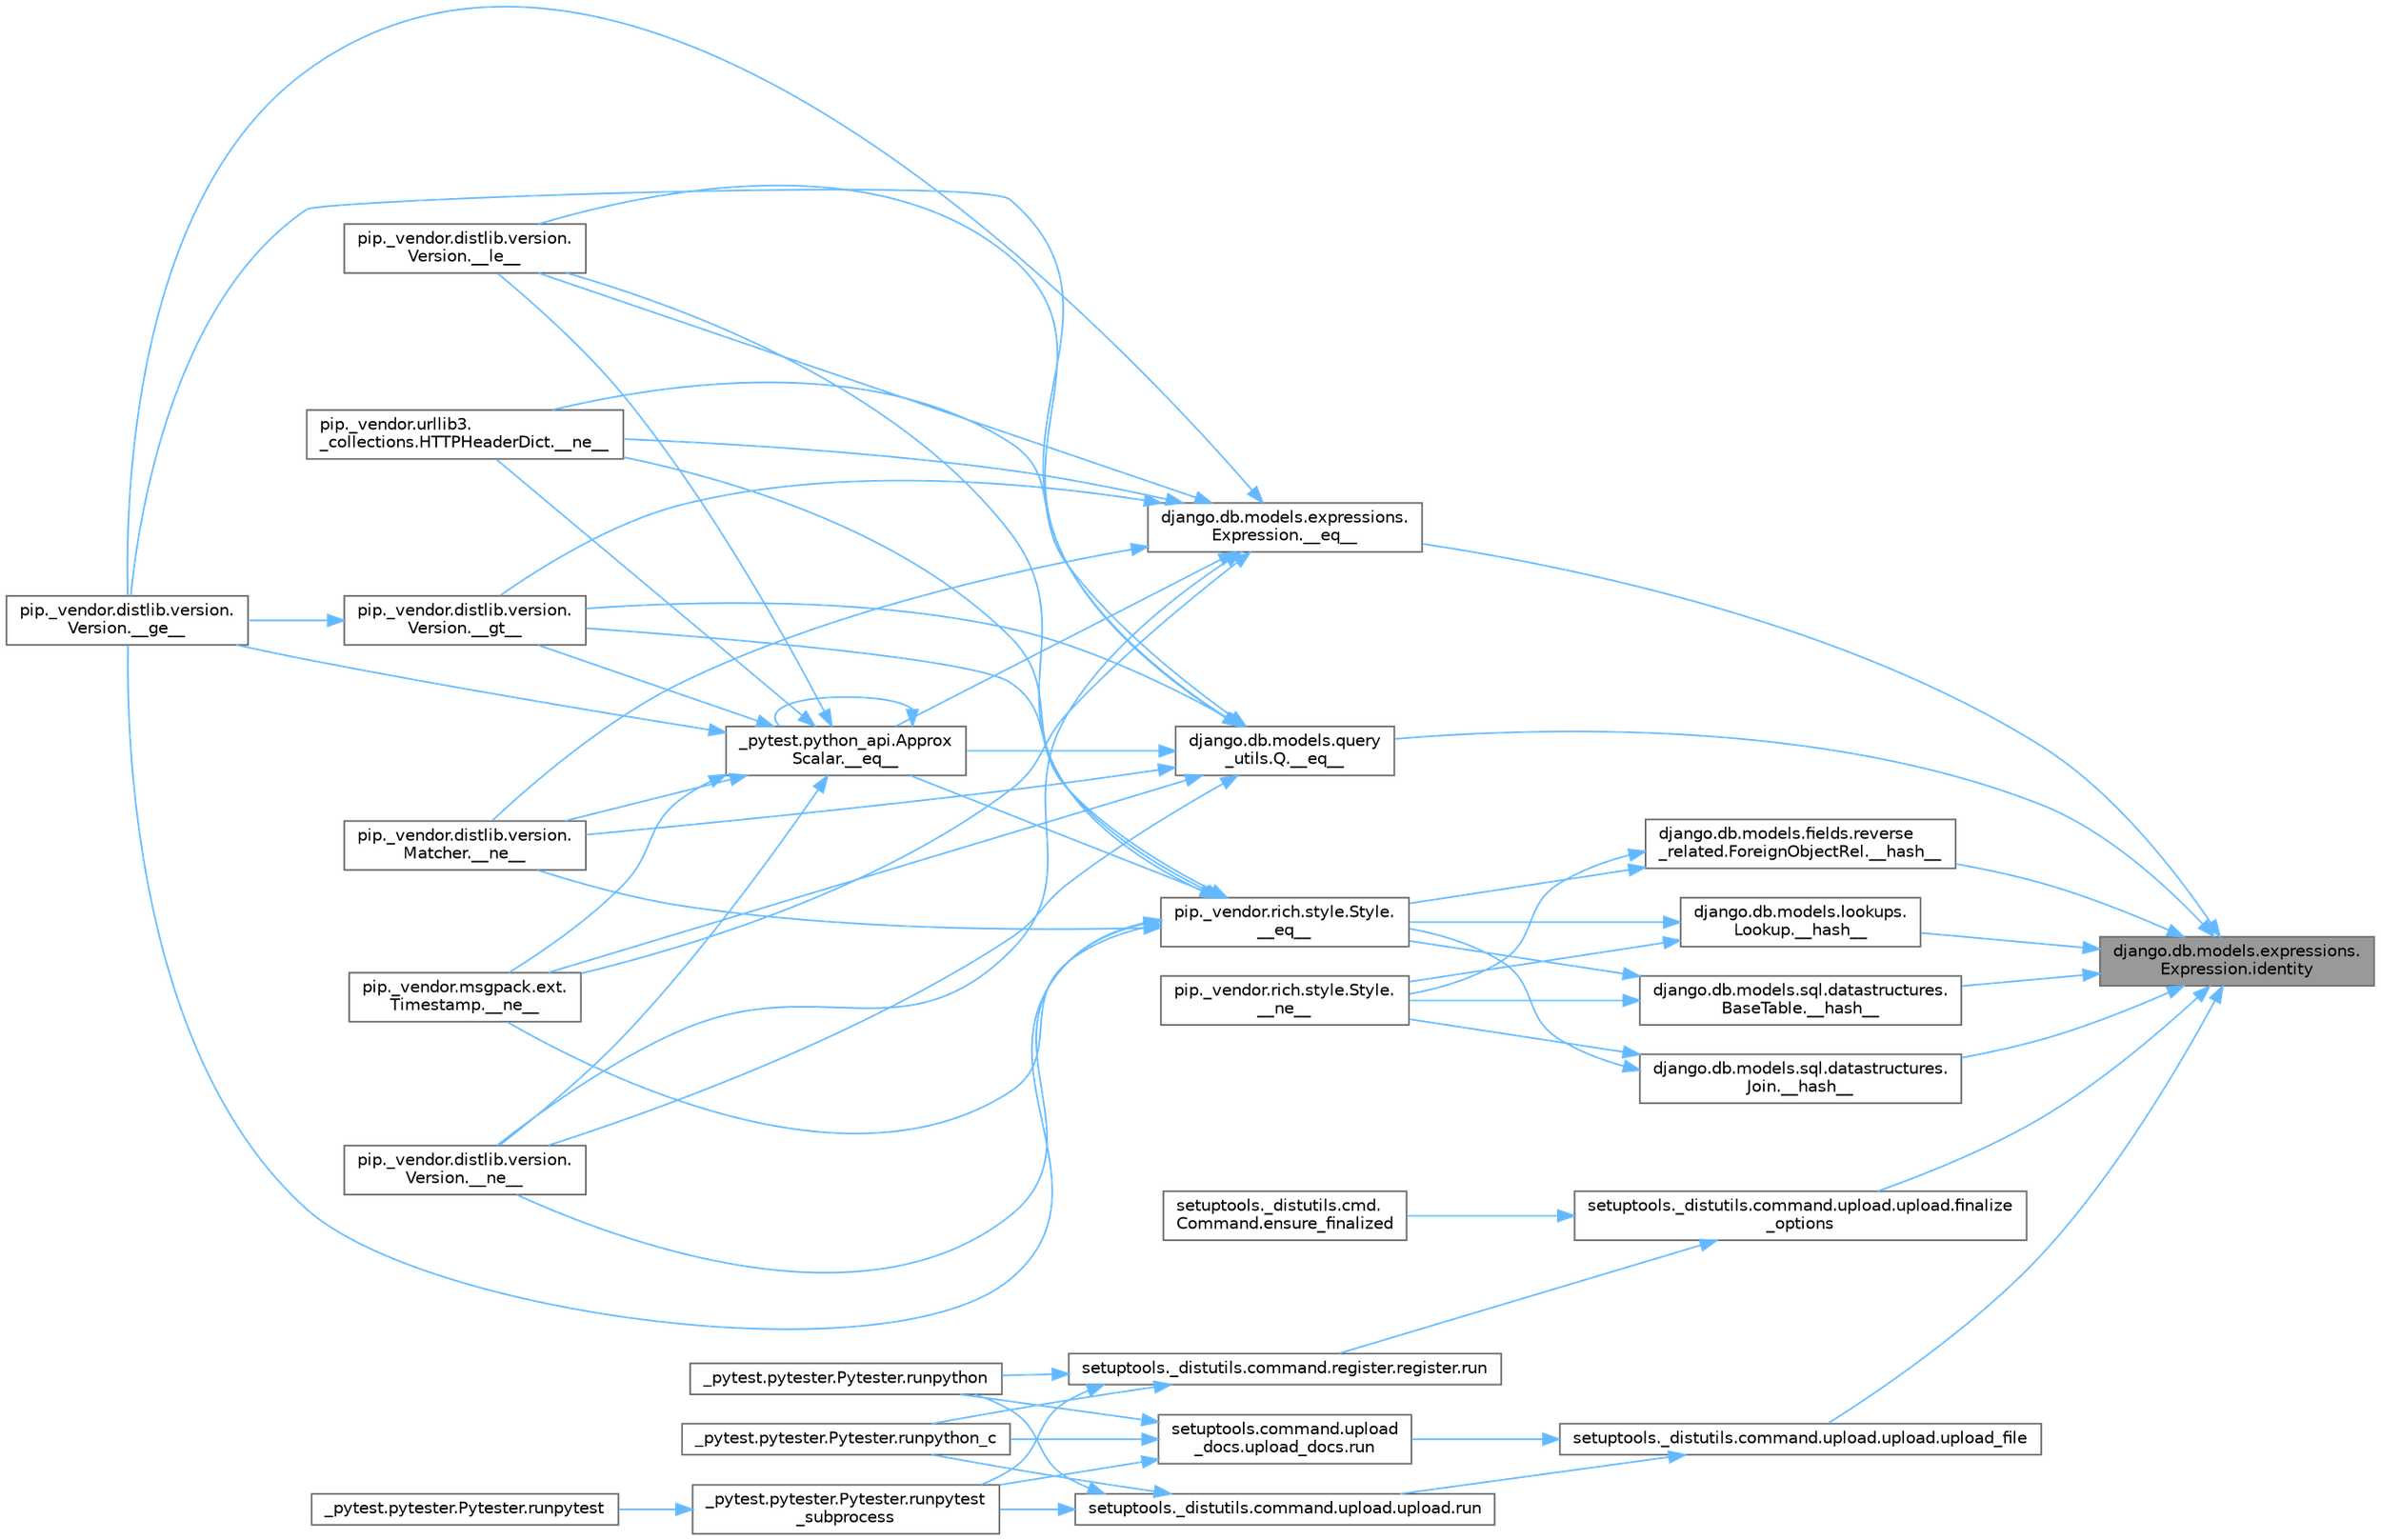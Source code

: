 digraph "django.db.models.expressions.Expression.identity"
{
 // LATEX_PDF_SIZE
  bgcolor="transparent";
  edge [fontname=Helvetica,fontsize=10,labelfontname=Helvetica,labelfontsize=10];
  node [fontname=Helvetica,fontsize=10,shape=box,height=0.2,width=0.4];
  rankdir="RL";
  Node1 [id="Node000001",label="django.db.models.expressions.\lExpression.identity",height=0.2,width=0.4,color="gray40", fillcolor="grey60", style="filled", fontcolor="black",tooltip=" "];
  Node1 -> Node2 [id="edge1_Node000001_Node000002",dir="back",color="steelblue1",style="solid",tooltip=" "];
  Node2 [id="Node000002",label="django.db.models.expressions.\lExpression.__eq__",height=0.2,width=0.4,color="grey40", fillcolor="white", style="filled",URL="$classdjango_1_1db_1_1models_1_1expressions_1_1_expression.html#adb4c2940b4e88b38771aac46593315e1",tooltip=" "];
  Node2 -> Node3 [id="edge2_Node000002_Node000003",dir="back",color="steelblue1",style="solid",tooltip=" "];
  Node3 [id="Node000003",label="_pytest.python_api.Approx\lScalar.__eq__",height=0.2,width=0.4,color="grey40", fillcolor="white", style="filled",URL="$class__pytest_1_1python__api_1_1_approx_scalar.html#af4601ee4ca7409927f88c83ebfc3d923",tooltip=" "];
  Node3 -> Node3 [id="edge3_Node000003_Node000003",dir="back",color="steelblue1",style="solid",tooltip=" "];
  Node3 -> Node4 [id="edge4_Node000003_Node000004",dir="back",color="steelblue1",style="solid",tooltip=" "];
  Node4 [id="Node000004",label="pip._vendor.distlib.version.\lVersion.__ge__",height=0.2,width=0.4,color="grey40", fillcolor="white", style="filled",URL="$classpip_1_1__vendor_1_1distlib_1_1version_1_1_version.html#aa6b7b889cebc687ddb5ed9040d01b1ec",tooltip=" "];
  Node3 -> Node5 [id="edge5_Node000003_Node000005",dir="back",color="steelblue1",style="solid",tooltip=" "];
  Node5 [id="Node000005",label="pip._vendor.distlib.version.\lVersion.__gt__",height=0.2,width=0.4,color="grey40", fillcolor="white", style="filled",URL="$classpip_1_1__vendor_1_1distlib_1_1version_1_1_version.html#a51cf0c8da1bb6829173ff6861b10cb5f",tooltip=" "];
  Node5 -> Node4 [id="edge6_Node000005_Node000004",dir="back",color="steelblue1",style="solid",tooltip=" "];
  Node3 -> Node6 [id="edge7_Node000003_Node000006",dir="back",color="steelblue1",style="solid",tooltip=" "];
  Node6 [id="Node000006",label="pip._vendor.distlib.version.\lVersion.__le__",height=0.2,width=0.4,color="grey40", fillcolor="white", style="filled",URL="$classpip_1_1__vendor_1_1distlib_1_1version_1_1_version.html#ae5e2c5d9b76377e286fcf92a382cbb8b",tooltip=" "];
  Node3 -> Node7 [id="edge8_Node000003_Node000007",dir="back",color="steelblue1",style="solid",tooltip=" "];
  Node7 [id="Node000007",label="pip._vendor.distlib.version.\lMatcher.__ne__",height=0.2,width=0.4,color="grey40", fillcolor="white", style="filled",URL="$classpip_1_1__vendor_1_1distlib_1_1version_1_1_matcher.html#a24f8f8a4686bff3018fee5d22f4e02f1",tooltip=" "];
  Node3 -> Node8 [id="edge9_Node000003_Node000008",dir="back",color="steelblue1",style="solid",tooltip=" "];
  Node8 [id="Node000008",label="pip._vendor.distlib.version.\lVersion.__ne__",height=0.2,width=0.4,color="grey40", fillcolor="white", style="filled",URL="$classpip_1_1__vendor_1_1distlib_1_1version_1_1_version.html#aea3cdf6db007318ab1a2e8d144e2a4a1",tooltip=" "];
  Node3 -> Node9 [id="edge10_Node000003_Node000009",dir="back",color="steelblue1",style="solid",tooltip=" "];
  Node9 [id="Node000009",label="pip._vendor.msgpack.ext.\lTimestamp.__ne__",height=0.2,width=0.4,color="grey40", fillcolor="white", style="filled",URL="$classpip_1_1__vendor_1_1msgpack_1_1ext_1_1_timestamp.html#ac38b8cada8075f7a1133b06bc99b2317",tooltip=" "];
  Node3 -> Node10 [id="edge11_Node000003_Node000010",dir="back",color="steelblue1",style="solid",tooltip=" "];
  Node10 [id="Node000010",label="pip._vendor.urllib3.\l_collections.HTTPHeaderDict.__ne__",height=0.2,width=0.4,color="grey40", fillcolor="white", style="filled",URL="$classpip_1_1__vendor_1_1urllib3_1_1__collections_1_1_h_t_t_p_header_dict.html#aa7766a9499d33160a1258e140e35a806",tooltip=" "];
  Node2 -> Node4 [id="edge12_Node000002_Node000004",dir="back",color="steelblue1",style="solid",tooltip=" "];
  Node2 -> Node5 [id="edge13_Node000002_Node000005",dir="back",color="steelblue1",style="solid",tooltip=" "];
  Node2 -> Node6 [id="edge14_Node000002_Node000006",dir="back",color="steelblue1",style="solid",tooltip=" "];
  Node2 -> Node7 [id="edge15_Node000002_Node000007",dir="back",color="steelblue1",style="solid",tooltip=" "];
  Node2 -> Node8 [id="edge16_Node000002_Node000008",dir="back",color="steelblue1",style="solid",tooltip=" "];
  Node2 -> Node9 [id="edge17_Node000002_Node000009",dir="back",color="steelblue1",style="solid",tooltip=" "];
  Node2 -> Node10 [id="edge18_Node000002_Node000010",dir="back",color="steelblue1",style="solid",tooltip=" "];
  Node1 -> Node11 [id="edge19_Node000001_Node000011",dir="back",color="steelblue1",style="solid",tooltip=" "];
  Node11 [id="Node000011",label="django.db.models.query\l_utils.Q.__eq__",height=0.2,width=0.4,color="grey40", fillcolor="white", style="filled",URL="$classdjango_1_1db_1_1models_1_1query__utils_1_1_q.html#aa83c3e0a1d5257be65a946fcc4baf58a",tooltip=" "];
  Node11 -> Node3 [id="edge20_Node000011_Node000003",dir="back",color="steelblue1",style="solid",tooltip=" "];
  Node11 -> Node4 [id="edge21_Node000011_Node000004",dir="back",color="steelblue1",style="solid",tooltip=" "];
  Node11 -> Node5 [id="edge22_Node000011_Node000005",dir="back",color="steelblue1",style="solid",tooltip=" "];
  Node11 -> Node6 [id="edge23_Node000011_Node000006",dir="back",color="steelblue1",style="solid",tooltip=" "];
  Node11 -> Node7 [id="edge24_Node000011_Node000007",dir="back",color="steelblue1",style="solid",tooltip=" "];
  Node11 -> Node8 [id="edge25_Node000011_Node000008",dir="back",color="steelblue1",style="solid",tooltip=" "];
  Node11 -> Node9 [id="edge26_Node000011_Node000009",dir="back",color="steelblue1",style="solid",tooltip=" "];
  Node11 -> Node10 [id="edge27_Node000011_Node000010",dir="back",color="steelblue1",style="solid",tooltip=" "];
  Node1 -> Node12 [id="edge28_Node000001_Node000012",dir="back",color="steelblue1",style="solid",tooltip=" "];
  Node12 [id="Node000012",label="django.db.models.fields.reverse\l_related.ForeignObjectRel.__hash__",height=0.2,width=0.4,color="grey40", fillcolor="white", style="filled",URL="$classdjango_1_1db_1_1models_1_1fields_1_1reverse__related_1_1_foreign_object_rel.html#aa0478c97c51638ebbe5b348c9ace7a13",tooltip=" "];
  Node12 -> Node13 [id="edge29_Node000012_Node000013",dir="back",color="steelblue1",style="solid",tooltip=" "];
  Node13 [id="Node000013",label="pip._vendor.rich.style.Style.\l__eq__",height=0.2,width=0.4,color="grey40", fillcolor="white", style="filled",URL="$classpip_1_1__vendor_1_1rich_1_1style_1_1_style.html#aa1040cd22d3171dc8ac3f0ce31653284",tooltip=" "];
  Node13 -> Node3 [id="edge30_Node000013_Node000003",dir="back",color="steelblue1",style="solid",tooltip=" "];
  Node13 -> Node4 [id="edge31_Node000013_Node000004",dir="back",color="steelblue1",style="solid",tooltip=" "];
  Node13 -> Node5 [id="edge32_Node000013_Node000005",dir="back",color="steelblue1",style="solid",tooltip=" "];
  Node13 -> Node6 [id="edge33_Node000013_Node000006",dir="back",color="steelblue1",style="solid",tooltip=" "];
  Node13 -> Node7 [id="edge34_Node000013_Node000007",dir="back",color="steelblue1",style="solid",tooltip=" "];
  Node13 -> Node8 [id="edge35_Node000013_Node000008",dir="back",color="steelblue1",style="solid",tooltip=" "];
  Node13 -> Node9 [id="edge36_Node000013_Node000009",dir="back",color="steelblue1",style="solid",tooltip=" "];
  Node13 -> Node10 [id="edge37_Node000013_Node000010",dir="back",color="steelblue1",style="solid",tooltip=" "];
  Node12 -> Node14 [id="edge38_Node000012_Node000014",dir="back",color="steelblue1",style="solid",tooltip=" "];
  Node14 [id="Node000014",label="pip._vendor.rich.style.Style.\l__ne__",height=0.2,width=0.4,color="grey40", fillcolor="white", style="filled",URL="$classpip_1_1__vendor_1_1rich_1_1style_1_1_style.html#a97595d869459e2d619505c87c0b9fe81",tooltip=" "];
  Node1 -> Node15 [id="edge39_Node000001_Node000015",dir="back",color="steelblue1",style="solid",tooltip=" "];
  Node15 [id="Node000015",label="django.db.models.lookups.\lLookup.__hash__",height=0.2,width=0.4,color="grey40", fillcolor="white", style="filled",URL="$classdjango_1_1db_1_1models_1_1lookups_1_1_lookup.html#a05201ecef16ee5ad8c9a403b7ebbc268",tooltip=" "];
  Node15 -> Node13 [id="edge40_Node000015_Node000013",dir="back",color="steelblue1",style="solid",tooltip=" "];
  Node15 -> Node14 [id="edge41_Node000015_Node000014",dir="back",color="steelblue1",style="solid",tooltip=" "];
  Node1 -> Node16 [id="edge42_Node000001_Node000016",dir="back",color="steelblue1",style="solid",tooltip=" "];
  Node16 [id="Node000016",label="django.db.models.sql.datastructures.\lBaseTable.__hash__",height=0.2,width=0.4,color="grey40", fillcolor="white", style="filled",URL="$classdjango_1_1db_1_1models_1_1sql_1_1datastructures_1_1_base_table.html#aebcfbba4343eb7a1520718b608feaaa6",tooltip=" "];
  Node16 -> Node13 [id="edge43_Node000016_Node000013",dir="back",color="steelblue1",style="solid",tooltip=" "];
  Node16 -> Node14 [id="edge44_Node000016_Node000014",dir="back",color="steelblue1",style="solid",tooltip=" "];
  Node1 -> Node17 [id="edge45_Node000001_Node000017",dir="back",color="steelblue1",style="solid",tooltip=" "];
  Node17 [id="Node000017",label="django.db.models.sql.datastructures.\lJoin.__hash__",height=0.2,width=0.4,color="grey40", fillcolor="white", style="filled",URL="$classdjango_1_1db_1_1models_1_1sql_1_1datastructures_1_1_join.html#adcb5282598b4e04b92f6bd262f0d360c",tooltip=" "];
  Node17 -> Node13 [id="edge46_Node000017_Node000013",dir="back",color="steelblue1",style="solid",tooltip=" "];
  Node17 -> Node14 [id="edge47_Node000017_Node000014",dir="back",color="steelblue1",style="solid",tooltip=" "];
  Node1 -> Node18 [id="edge48_Node000001_Node000018",dir="back",color="steelblue1",style="solid",tooltip=" "];
  Node18 [id="Node000018",label="setuptools._distutils.command.upload.upload.finalize\l_options",height=0.2,width=0.4,color="grey40", fillcolor="white", style="filled",URL="$classsetuptools_1_1__distutils_1_1command_1_1upload_1_1upload.html#a9c94c240a676c164b8b18a141bc48c4c",tooltip=" "];
  Node18 -> Node19 [id="edge49_Node000018_Node000019",dir="back",color="steelblue1",style="solid",tooltip=" "];
  Node19 [id="Node000019",label="setuptools._distutils.cmd.\lCommand.ensure_finalized",height=0.2,width=0.4,color="grey40", fillcolor="white", style="filled",URL="$classsetuptools_1_1__distutils_1_1cmd_1_1_command.html#a3d586ca13afbfed87a11872fd15515ab",tooltip=" "];
  Node18 -> Node20 [id="edge50_Node000018_Node000020",dir="back",color="steelblue1",style="solid",tooltip=" "];
  Node20 [id="Node000020",label="setuptools._distutils.command.register.register.run",height=0.2,width=0.4,color="grey40", fillcolor="white", style="filled",URL="$classsetuptools_1_1__distutils_1_1command_1_1register_1_1register.html#a2c04b126757f477c907033d7f3d0e169",tooltip=" "];
  Node20 -> Node21 [id="edge51_Node000020_Node000021",dir="back",color="steelblue1",style="solid",tooltip=" "];
  Node21 [id="Node000021",label="_pytest.pytester.Pytester.runpytest\l_subprocess",height=0.2,width=0.4,color="grey40", fillcolor="white", style="filled",URL="$class__pytest_1_1pytester_1_1_pytester.html#a59323c6d6a1469a1206f1c0b8fce99c9",tooltip=" "];
  Node21 -> Node22 [id="edge52_Node000021_Node000022",dir="back",color="steelblue1",style="solid",tooltip=" "];
  Node22 [id="Node000022",label="_pytest.pytester.Pytester.runpytest",height=0.2,width=0.4,color="grey40", fillcolor="white", style="filled",URL="$class__pytest_1_1pytester_1_1_pytester.html#a2765db48ffe1b8853581d711ff43a87b",tooltip=" "];
  Node20 -> Node23 [id="edge53_Node000020_Node000023",dir="back",color="steelblue1",style="solid",tooltip=" "];
  Node23 [id="Node000023",label="_pytest.pytester.Pytester.runpython",height=0.2,width=0.4,color="grey40", fillcolor="white", style="filled",URL="$class__pytest_1_1pytester_1_1_pytester.html#a4e0c539507f15fd333cf618faf9687ef",tooltip=" "];
  Node20 -> Node24 [id="edge54_Node000020_Node000024",dir="back",color="steelblue1",style="solid",tooltip=" "];
  Node24 [id="Node000024",label="_pytest.pytester.Pytester.runpython_c",height=0.2,width=0.4,color="grey40", fillcolor="white", style="filled",URL="$class__pytest_1_1pytester_1_1_pytester.html#aea789acfe206d9c40d9a6bf54a337f2a",tooltip=" "];
  Node1 -> Node25 [id="edge55_Node000001_Node000025",dir="back",color="steelblue1",style="solid",tooltip=" "];
  Node25 [id="Node000025",label="setuptools._distutils.command.upload.upload.upload_file",height=0.2,width=0.4,color="grey40", fillcolor="white", style="filled",URL="$classsetuptools_1_1__distutils_1_1command_1_1upload_1_1upload.html#aa7d9089079f68edc3d38061fcc04211f",tooltip=" "];
  Node25 -> Node26 [id="edge56_Node000025_Node000026",dir="back",color="steelblue1",style="solid",tooltip=" "];
  Node26 [id="Node000026",label="setuptools._distutils.command.upload.upload.run",height=0.2,width=0.4,color="grey40", fillcolor="white", style="filled",URL="$classsetuptools_1_1__distutils_1_1command_1_1upload_1_1upload.html#ace38d87cba47d2d4fea6a9cfd3328afe",tooltip=" "];
  Node26 -> Node21 [id="edge57_Node000026_Node000021",dir="back",color="steelblue1",style="solid",tooltip=" "];
  Node26 -> Node23 [id="edge58_Node000026_Node000023",dir="back",color="steelblue1",style="solid",tooltip=" "];
  Node26 -> Node24 [id="edge59_Node000026_Node000024",dir="back",color="steelblue1",style="solid",tooltip=" "];
  Node25 -> Node27 [id="edge60_Node000025_Node000027",dir="back",color="steelblue1",style="solid",tooltip=" "];
  Node27 [id="Node000027",label="setuptools.command.upload\l_docs.upload_docs.run",height=0.2,width=0.4,color="grey40", fillcolor="white", style="filled",URL="$classsetuptools_1_1command_1_1upload__docs_1_1upload__docs.html#aa4dc06178a865c40dcd7fe0cd77a2bfe",tooltip=" "];
  Node27 -> Node21 [id="edge61_Node000027_Node000021",dir="back",color="steelblue1",style="solid",tooltip=" "];
  Node27 -> Node23 [id="edge62_Node000027_Node000023",dir="back",color="steelblue1",style="solid",tooltip=" "];
  Node27 -> Node24 [id="edge63_Node000027_Node000024",dir="back",color="steelblue1",style="solid",tooltip=" "];
}
